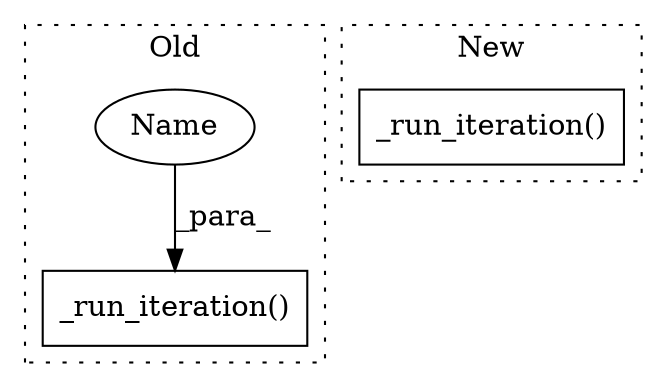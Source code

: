 digraph G {
subgraph cluster0 {
1 [label="_run_iteration()" a="75" s="3252,3276" l="20,1" shape="box"];
3 [label="Name" a="87" s="3272" l="4" shape="ellipse"];
label = "Old";
style="dotted";
}
subgraph cluster1 {
2 [label="_run_iteration()" a="75" s="3502" l="99" shape="box"];
label = "New";
style="dotted";
}
3 -> 1 [label="_para_"];
}